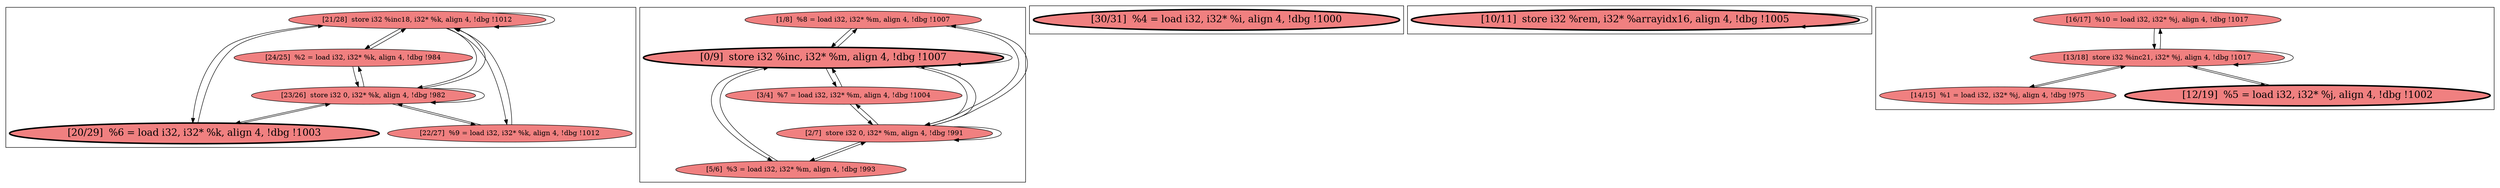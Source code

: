 
digraph G {





subgraph cluster4 {


node337 [fillcolor=lightcoral,label="[21/28]  store i32 %inc18, i32* %k, align 4, !dbg !1012",shape=ellipse,style=filled ]
node333 [fillcolor=lightcoral,label="[24/25]  %2 = load i32, i32* %k, align 4, !dbg !984",shape=ellipse,style=filled ]
node336 [penwidth=3.0,fontsize=20,fillcolor=lightcoral,label="[20/29]  %6 = load i32, i32* %k, align 4, !dbg !1003",shape=ellipse,style=filled ]
node335 [fillcolor=lightcoral,label="[22/27]  %9 = load i32, i32* %k, align 4, !dbg !1012",shape=ellipse,style=filled ]
node334 [fillcolor=lightcoral,label="[23/26]  store i32 0, i32* %k, align 4, !dbg !982",shape=ellipse,style=filled ]

node334->node336 [ ]
node337->node337 [ ]
node333->node334 [ ]
node334->node335 [ ]
node337->node333 [ ]
node336->node334 [ ]
node336->node337 [ ]
node334->node333 [ ]
node333->node337 [ ]
node337->node335 [ ]
node335->node334 [ ]
node337->node336 [ ]
node335->node337 [ ]
node334->node334 [ ]
node334->node337 [ ]
node337->node334 [ ]


}

subgraph cluster3 {


node332 [fillcolor=lightcoral,label="[1/8]  %8 = load i32, i32* %m, align 4, !dbg !1007",shape=ellipse,style=filled ]
node331 [penwidth=3.0,fontsize=20,fillcolor=lightcoral,label="[0/9]  store i32 %inc, i32* %m, align 4, !dbg !1007",shape=ellipse,style=filled ]
node330 [fillcolor=lightcoral,label="[2/7]  store i32 0, i32* %m, align 4, !dbg !991",shape=ellipse,style=filled ]
node328 [fillcolor=lightcoral,label="[5/6]  %3 = load i32, i32* %m, align 4, !dbg !993",shape=ellipse,style=filled ]
node329 [fillcolor=lightcoral,label="[3/4]  %7 = load i32, i32* %m, align 4, !dbg !1004",shape=ellipse,style=filled ]

node329->node330 [ ]
node330->node331 [ ]
node331->node329 [ ]
node330->node328 [ ]
node329->node331 [ ]
node328->node330 [ ]
node328->node331 [ ]
node331->node328 [ ]
node331->node332 [ ]
node330->node329 [ ]
node330->node330 [ ]
node332->node331 [ ]
node332->node330 [ ]
node331->node330 [ ]
node330->node332 [ ]
node331->node331 [ ]


}

subgraph cluster2 {


node327 [penwidth=3.0,fontsize=20,fillcolor=lightcoral,label="[30/31]  %4 = load i32, i32* %i, align 4, !dbg !1000",shape=ellipse,style=filled ]



}

subgraph cluster0 {


node322 [penwidth=3.0,fontsize=20,fillcolor=lightcoral,label="[10/11]  store i32 %rem, i32* %arrayidx16, align 4, !dbg !1005",shape=ellipse,style=filled ]

node322->node322 [ ]


}

subgraph cluster1 {


node325 [fillcolor=lightcoral,label="[16/17]  %10 = load i32, i32* %j, align 4, !dbg !1017",shape=ellipse,style=filled ]
node326 [fillcolor=lightcoral,label="[13/18]  store i32 %inc21, i32* %j, align 4, !dbg !1017",shape=ellipse,style=filled ]
node323 [fillcolor=lightcoral,label="[14/15]  %1 = load i32, i32* %j, align 4, !dbg !975",shape=ellipse,style=filled ]
node324 [penwidth=3.0,fontsize=20,fillcolor=lightcoral,label="[12/19]  %5 = load i32, i32* %j, align 4, !dbg !1002",shape=ellipse,style=filled ]

node326->node323 [ ]
node324->node326 [ ]
node323->node326 [ ]
node326->node326 [ ]
node326->node324 [ ]
node325->node326 [ ]
node326->node325 [ ]


}

}
